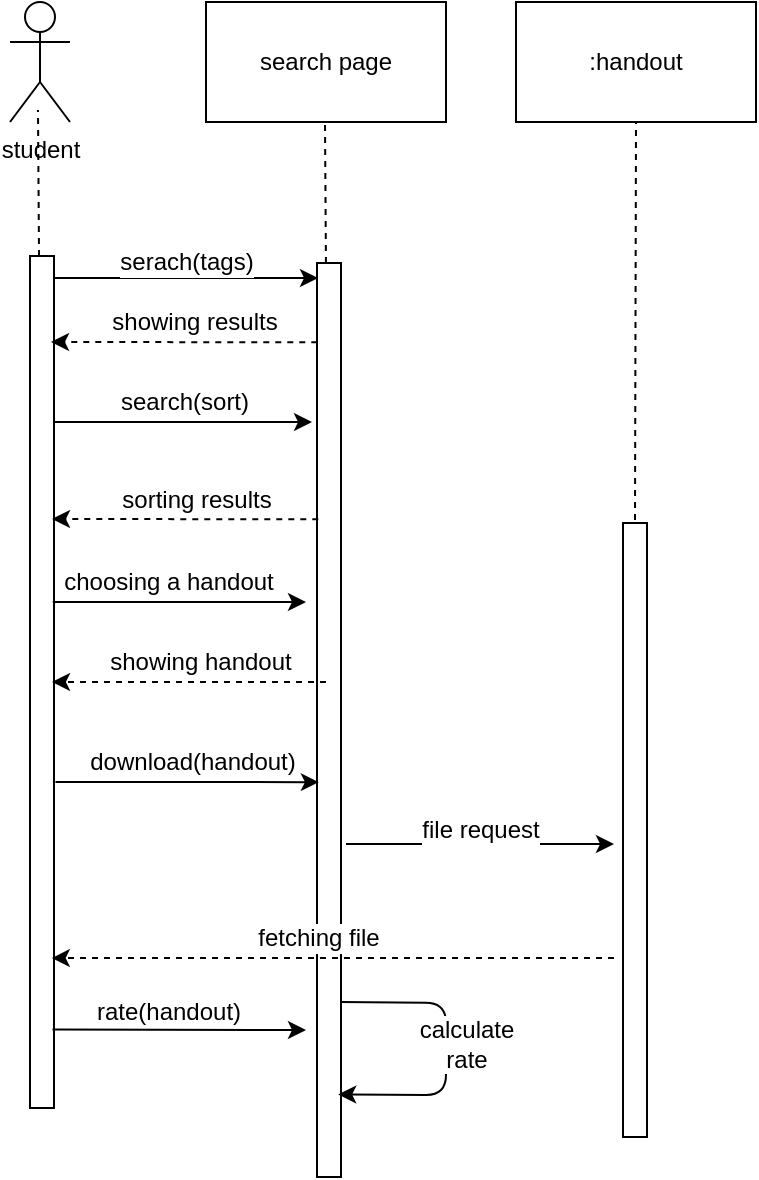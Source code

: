 <mxfile version="10.6.7" type="github"><diagram id="zy51DOhoGg3p3s01eBVF" name="Page-1"><mxGraphModel dx="1433" dy="750" grid="1" gridSize="10" guides="1" tooltips="1" connect="1" arrows="1" fold="1" page="1" pageScale="1" pageWidth="850" pageHeight="1100" math="0" shadow="0"><root><mxCell id="0"/><mxCell id="1" parent="0"/><mxCell id="BKPPFvAMnCyCxgTnn28m-1" value="search page" style="rounded=0;whiteSpace=wrap;html=1;" parent="1" vertex="1"><mxGeometry x="350" y="240" width="120" height="60" as="geometry"/></mxCell><mxCell id="BKPPFvAMnCyCxgTnn28m-2" value="student" style="shape=umlActor;verticalLabelPosition=bottom;labelBackgroundColor=#ffffff;verticalAlign=top;html=1;outlineConnect=0;" parent="1" vertex="1"><mxGeometry x="252" y="240" width="30" height="60" as="geometry"/></mxCell><mxCell id="BKPPFvAMnCyCxgTnn28m-3" value="" style="endArrow=none;dashed=1;html=1;" parent="1" source="BKPPFvAMnCyCxgTnn28m-9" edge="1"><mxGeometry width="50" height="50" relative="1" as="geometry"><mxPoint x="266" y="770" as="sourcePoint"/><mxPoint x="266" y="294" as="targetPoint"/></mxGeometry></mxCell><mxCell id="BKPPFvAMnCyCxgTnn28m-4" value="" style="endArrow=none;dashed=1;html=1;" parent="1" source="BKPPFvAMnCyCxgTnn28m-11" edge="1"><mxGeometry width="50" height="50" relative="1" as="geometry"><mxPoint x="410" y="770" as="sourcePoint"/><mxPoint x="409.5" y="300" as="targetPoint"/></mxGeometry></mxCell><mxCell id="BKPPFvAMnCyCxgTnn28m-6" value="" style="endArrow=classic;html=1;" parent="1" edge="1"><mxGeometry width="50" height="50" relative="1" as="geometry"><mxPoint x="267" y="378.0" as="sourcePoint"/><mxPoint x="406" y="378.0" as="targetPoint"/></mxGeometry></mxCell><mxCell id="BKPPFvAMnCyCxgTnn28m-7" value="serach(tags)" style="text;html=1;resizable=0;points=[];align=center;verticalAlign=middle;labelBackgroundColor=#ffffff;" parent="BKPPFvAMnCyCxgTnn28m-6" vertex="1" connectable="0"><mxGeometry x="-0.118" y="5" relative="1" as="geometry"><mxPoint x="11.5" y="-3" as="offset"/></mxGeometry></mxCell><mxCell id="BKPPFvAMnCyCxgTnn28m-9" value="" style="rounded=0;whiteSpace=wrap;html=1;rotation=-90;" parent="1" vertex="1"><mxGeometry x="55" y="574" width="426" height="12" as="geometry"/></mxCell><mxCell id="BKPPFvAMnCyCxgTnn28m-10" value="" style="rounded=0;whiteSpace=wrap;html=1;rotation=-90;" parent="1" vertex="1"><mxGeometry x="411" y="648" width="307" height="12" as="geometry"/></mxCell><mxCell id="BKPPFvAMnCyCxgTnn28m-11" value="" style="rounded=0;whiteSpace=wrap;html=1;rotation=-90;" parent="1" vertex="1"><mxGeometry x="183" y="593" width="457" height="12" as="geometry"/></mxCell><mxCell id="BKPPFvAMnCyCxgTnn28m-12" value=":handout" style="rounded=0;whiteSpace=wrap;html=1;" parent="1" vertex="1"><mxGeometry x="505" y="240" width="120" height="60" as="geometry"/></mxCell><mxCell id="BKPPFvAMnCyCxgTnn28m-13" value="" style="endArrow=classic;html=1;" parent="1" edge="1"><mxGeometry width="50" height="50" relative="1" as="geometry"><mxPoint x="274" y="450" as="sourcePoint"/><mxPoint x="403" y="450" as="targetPoint"/></mxGeometry></mxCell><mxCell id="BKPPFvAMnCyCxgTnn28m-14" value="search(sort)" style="text;html=1;resizable=0;points=[];align=center;verticalAlign=middle;labelBackgroundColor=#ffffff;" parent="BKPPFvAMnCyCxgTnn28m-13" vertex="1" connectable="0"><mxGeometry x="-0.118" y="5" relative="1" as="geometry"><mxPoint x="8" y="-5" as="offset"/></mxGeometry></mxCell><mxCell id="BKPPFvAMnCyCxgTnn28m-15" value="" style="endArrow=classic;html=1;exitX=0.832;exitY=-0.083;exitDx=0;exitDy=0;exitPerimeter=0;dashed=1;" parent="1" edge="1"><mxGeometry width="50" height="50" relative="1" as="geometry"><mxPoint x="406.143" y="498.643" as="sourcePoint"/><mxPoint x="273" y="498.5" as="targetPoint"/></mxGeometry></mxCell><mxCell id="BKPPFvAMnCyCxgTnn28m-16" value="sorting results" style="text;html=1;resizable=0;points=[];align=center;verticalAlign=middle;labelBackgroundColor=#ffffff;" parent="BKPPFvAMnCyCxgTnn28m-15" vertex="1" connectable="0"><mxGeometry x="-0.118" y="5" relative="1" as="geometry"><mxPoint x="-3" y="-15" as="offset"/></mxGeometry></mxCell><mxCell id="BKPPFvAMnCyCxgTnn28m-17" value="" style="endArrow=classic;html=1;exitX=0.832;exitY=-0.083;exitDx=0;exitDy=0;exitPerimeter=0;dashed=1;" parent="1" edge="1"><mxGeometry width="50" height="50" relative="1" as="geometry"><mxPoint x="405.643" y="410.143" as="sourcePoint"/><mxPoint x="272.5" y="410" as="targetPoint"/></mxGeometry></mxCell><mxCell id="BKPPFvAMnCyCxgTnn28m-18" value="showing results" style="text;html=1;resizable=0;points=[];align=center;verticalAlign=middle;labelBackgroundColor=#ffffff;" parent="BKPPFvAMnCyCxgTnn28m-17" vertex="1" connectable="0"><mxGeometry x="-0.118" y="5" relative="1" as="geometry"><mxPoint x="-3" y="-15" as="offset"/></mxGeometry></mxCell><mxCell id="BKPPFvAMnCyCxgTnn28m-19" value="" style="endArrow=classic;html=1;exitX=0.7;exitY=1.003;exitDx=0;exitDy=0;exitPerimeter=0;" parent="1" edge="1"><mxGeometry width="50" height="50" relative="1" as="geometry"><mxPoint x="273.362" y="539.948" as="sourcePoint"/><mxPoint x="400" y="540" as="targetPoint"/></mxGeometry></mxCell><mxCell id="BKPPFvAMnCyCxgTnn28m-20" value="choosing a handout" style="text;html=1;resizable=0;points=[];align=center;verticalAlign=middle;labelBackgroundColor=#ffffff;" parent="BKPPFvAMnCyCxgTnn28m-19" vertex="1" connectable="0"><mxGeometry x="-0.118" y="5" relative="1" as="geometry"><mxPoint x="1" y="-5" as="offset"/></mxGeometry></mxCell><mxCell id="BKPPFvAMnCyCxgTnn28m-21" value="" style="endArrow=none;dashed=1;html=1;entryX=0.5;entryY=1;entryDx=0;entryDy=0;" parent="1" target="BKPPFvAMnCyCxgTnn28m-12" edge="1"><mxGeometry width="50" height="50" relative="1" as="geometry"><mxPoint x="564.5" y="499" as="sourcePoint"/><mxPoint x="564.5" y="333" as="targetPoint"/></mxGeometry></mxCell><mxCell id="BKPPFvAMnCyCxgTnn28m-22" value="" style="endArrow=classic;html=1;dashed=1;" parent="1" edge="1"><mxGeometry width="50" height="50" relative="1" as="geometry"><mxPoint x="410" y="580" as="sourcePoint"/><mxPoint x="273" y="580" as="targetPoint"/></mxGeometry></mxCell><mxCell id="BKPPFvAMnCyCxgTnn28m-23" value="showing handout" style="text;html=1;resizable=0;points=[];align=center;verticalAlign=middle;labelBackgroundColor=#ffffff;" parent="BKPPFvAMnCyCxgTnn28m-22" vertex="1" connectable="0"><mxGeometry x="-0.118" y="5" relative="1" as="geometry"><mxPoint x="-3" y="-15" as="offset"/></mxGeometry></mxCell><mxCell id="BKPPFvAMnCyCxgTnn28m-24" value="" style="endArrow=classic;html=1;exitX=0.353;exitY=0.952;exitDx=0;exitDy=0;exitPerimeter=0;entryX=0.432;entryY=0.077;entryDx=0;entryDy=0;entryPerimeter=0;" parent="1" edge="1" target="BKPPFvAMnCyCxgTnn28m-11"><mxGeometry width="50" height="50" relative="1" as="geometry"><mxPoint x="274.738" y="629.976" as="sourcePoint"/><mxPoint x="400" y="631" as="targetPoint"/></mxGeometry></mxCell><mxCell id="BKPPFvAMnCyCxgTnn28m-25" value="download(handout)" style="text;html=1;resizable=0;points=[];align=center;verticalAlign=middle;labelBackgroundColor=#ffffff;" parent="BKPPFvAMnCyCxgTnn28m-24" vertex="1" connectable="0"><mxGeometry x="-0.118" y="5" relative="1" as="geometry"><mxPoint x="10" y="-5.5" as="offset"/></mxGeometry></mxCell><mxCell id="BKPPFvAMnCyCxgTnn28m-26" value="" style="endArrow=classic;html=1;" parent="1" edge="1"><mxGeometry width="50" height="50" relative="1" as="geometry"><mxPoint x="420" y="661" as="sourcePoint"/><mxPoint x="554" y="661" as="targetPoint"/><Array as="points"/></mxGeometry></mxCell><mxCell id="BKPPFvAMnCyCxgTnn28m-27" value="file request" style="text;html=1;resizable=0;points=[];align=center;verticalAlign=middle;labelBackgroundColor=#ffffff;" parent="BKPPFvAMnCyCxgTnn28m-26" vertex="1" connectable="0"><mxGeometry x="-0.118" y="5" relative="1" as="geometry"><mxPoint x="8" y="-2.5" as="offset"/></mxGeometry></mxCell><mxCell id="BKPPFvAMnCyCxgTnn28m-28" value="" style="endArrow=classic;html=1;entryX=0.176;entryY=0.907;entryDx=0;entryDy=0;entryPerimeter=0;dashed=1;" parent="1" target="BKPPFvAMnCyCxgTnn28m-9" edge="1"><mxGeometry width="50" height="50" relative="1" as="geometry"><mxPoint x="554" y="718" as="sourcePoint"/><mxPoint x="440" y="730" as="targetPoint"/></mxGeometry></mxCell><mxCell id="BKPPFvAMnCyCxgTnn28m-29" value="fetching file " style="text;html=1;resizable=0;points=[];align=center;verticalAlign=middle;labelBackgroundColor=#ffffff;" parent="BKPPFvAMnCyCxgTnn28m-28" vertex="1" connectable="0"><mxGeometry x="-0.118" y="5" relative="1" as="geometry"><mxPoint x="-24" y="-15" as="offset"/></mxGeometry></mxCell><mxCell id="BKPPFvAMnCyCxgTnn28m-31" value="" style="endArrow=classic;html=1;exitX=0.092;exitY=0.937;exitDx=0;exitDy=0;exitPerimeter=0;" parent="1" source="BKPPFvAMnCyCxgTnn28m-9" edge="1"><mxGeometry width="50" height="50" relative="1" as="geometry"><mxPoint x="281" y="720" as="sourcePoint"/><mxPoint x="400" y="754" as="targetPoint"/></mxGeometry></mxCell><mxCell id="BKPPFvAMnCyCxgTnn28m-32" value="rate(handout)" style="text;html=1;resizable=0;points=[];align=center;verticalAlign=middle;labelBackgroundColor=#ffffff;" parent="BKPPFvAMnCyCxgTnn28m-31" vertex="1" connectable="0"><mxGeometry x="-0.118" y="5" relative="1" as="geometry"><mxPoint x="1" y="-4" as="offset"/></mxGeometry></mxCell><mxCell id="BKPPFvAMnCyCxgTnn28m-33" value="" style="endArrow=classic;html=1;entryX=0.044;entryY=0.958;entryDx=0;entryDy=0;entryPerimeter=0;exitX=0.153;exitY=1.03;exitDx=0;exitDy=0;exitPerimeter=0;" parent="1" edge="1"><mxGeometry width="50" height="50" relative="1" as="geometry"><mxPoint x="417.048" y="740.024" as="sourcePoint"/><mxPoint x="416.095" y="786.214" as="targetPoint"/><Array as="points"><mxPoint x="470" y="740.5"/><mxPoint x="470" y="786.5"/></Array></mxGeometry></mxCell><mxCell id="BKPPFvAMnCyCxgTnn28m-34" value="calculate &lt;br&gt;rate" style="text;html=1;resizable=0;points=[];align=center;verticalAlign=middle;labelBackgroundColor=#ffffff;" parent="BKPPFvAMnCyCxgTnn28m-33" vertex="1" connectable="0"><mxGeometry x="-0.118" y="5" relative="1" as="geometry"><mxPoint x="5" y="5.5" as="offset"/></mxGeometry></mxCell></root></mxGraphModel></diagram></mxfile>